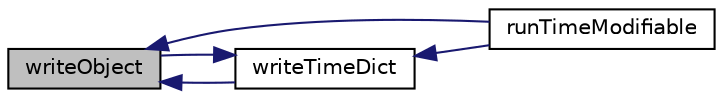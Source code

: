 digraph "writeObject"
{
  bgcolor="transparent";
  edge [fontname="Helvetica",fontsize="10",labelfontname="Helvetica",labelfontsize="10"];
  node [fontname="Helvetica",fontsize="10",shape=record];
  rankdir="LR";
  Node14094 [label="writeObject",height=0.2,width=0.4,color="black", fillcolor="grey75", style="filled", fontcolor="black"];
  Node14094 -> Node14095 [dir="back",color="midnightblue",fontsize="10",style="solid",fontname="Helvetica"];
  Node14095 [label="runTimeModifiable",height=0.2,width=0.4,color="black",URL="$a27457.html#a6b0d82b6a40b7f9c7627d6ccffd54c82",tooltip="Supports re-reading. "];
  Node14094 -> Node14096 [dir="back",color="midnightblue",fontsize="10",style="solid",fontname="Helvetica"];
  Node14096 [label="writeTimeDict",height=0.2,width=0.4,color="black",URL="$a27457.html#a15f2ceeb0acb185361d6f7c37b30aab6",tooltip="Write time dictionary to the <time>/uniform directory. "];
  Node14096 -> Node14095 [dir="back",color="midnightblue",fontsize="10",style="solid",fontname="Helvetica"];
  Node14096 -> Node14094 [dir="back",color="midnightblue",fontsize="10",style="solid",fontname="Helvetica"];
}
